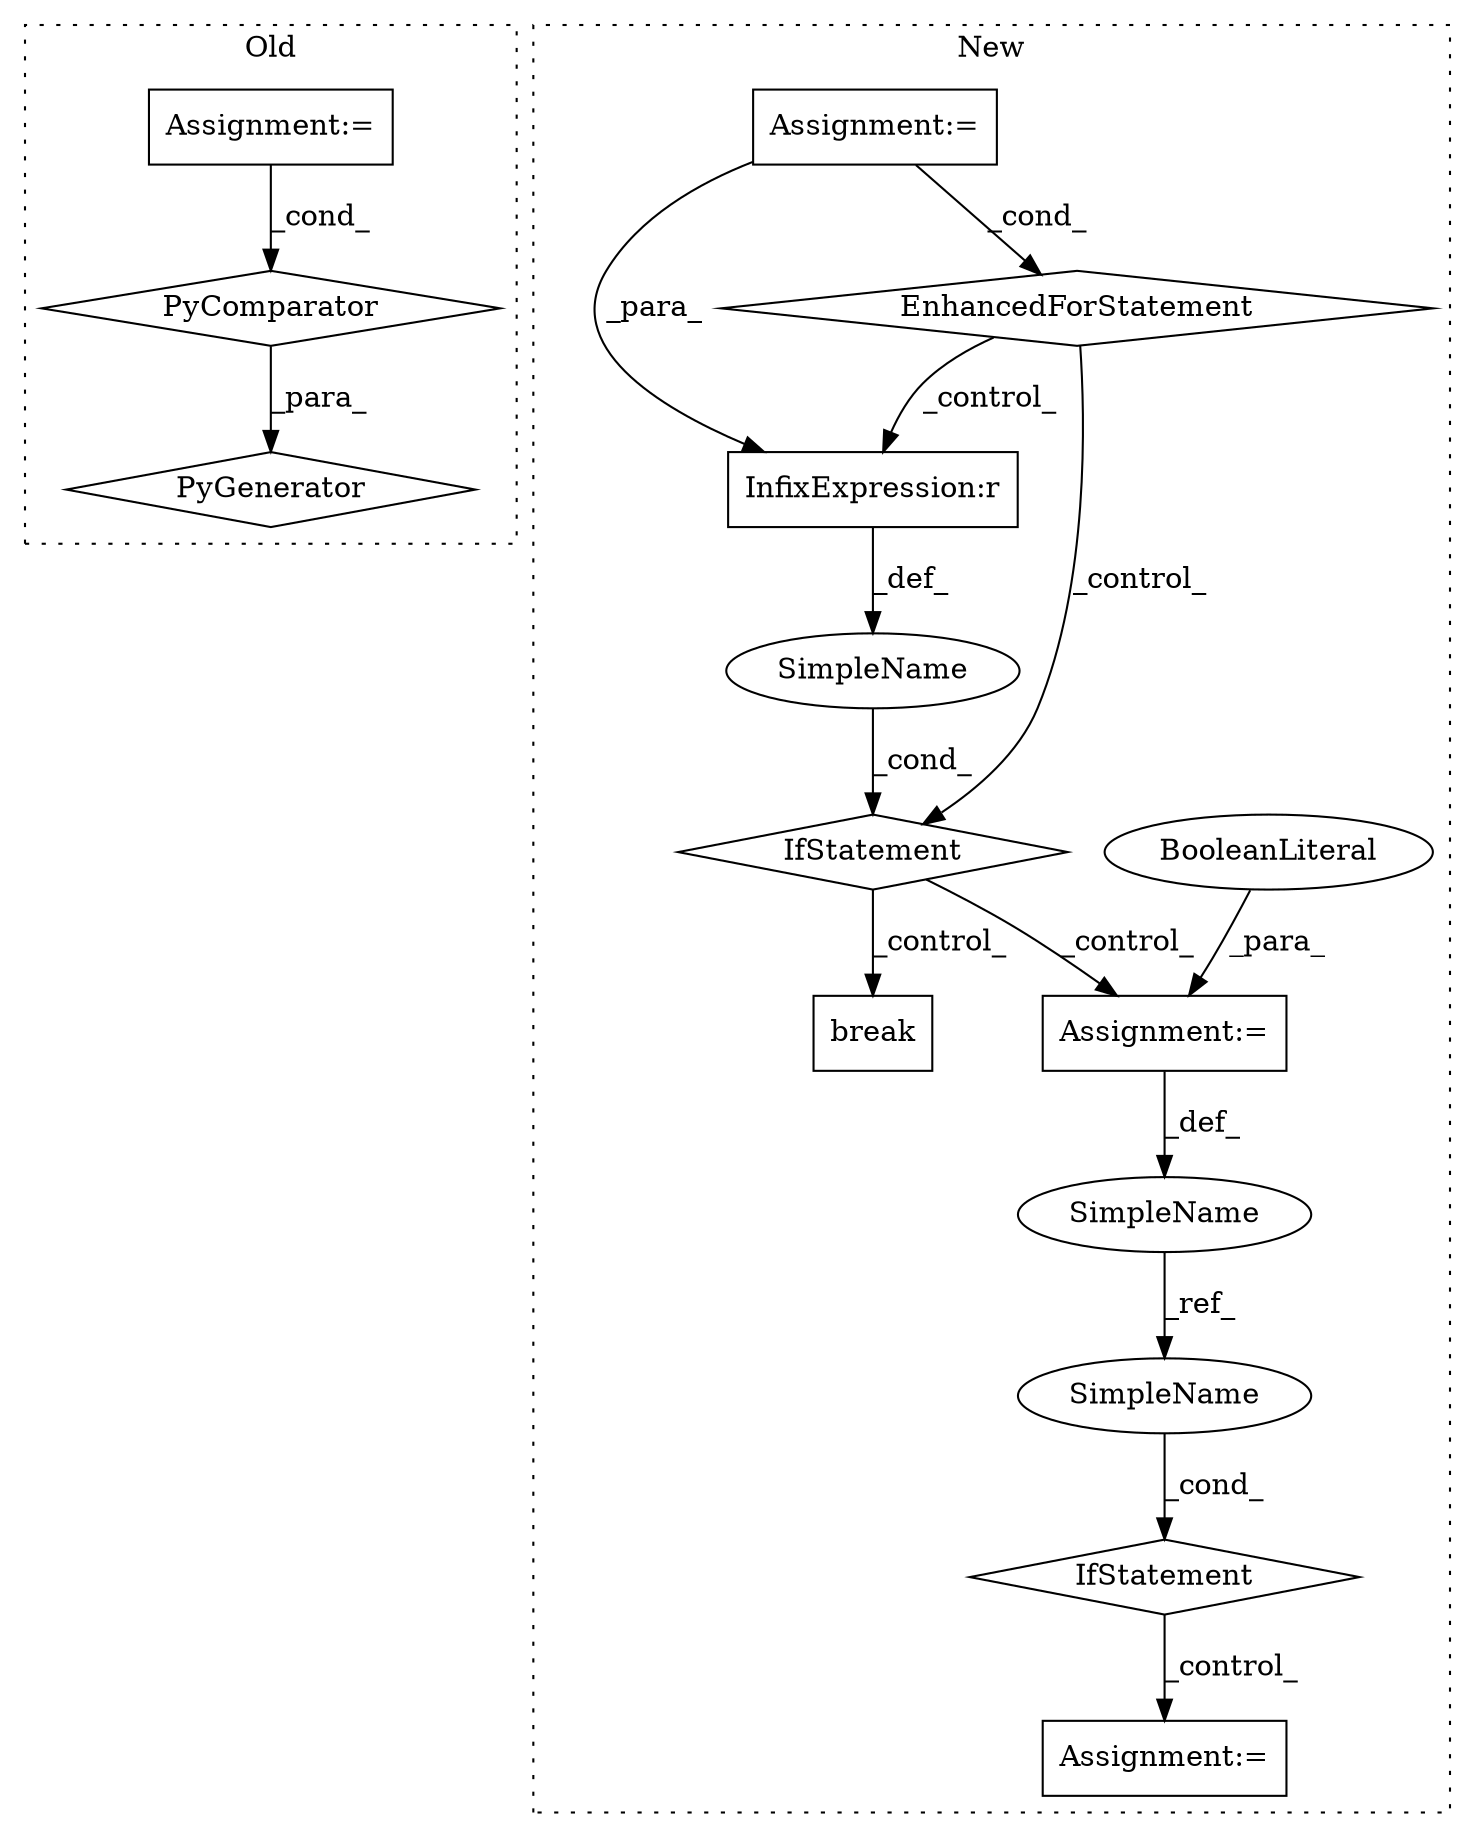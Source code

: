 digraph G {
subgraph cluster0 {
1 [label="PyComparator" a="113" s="2173" l="32" shape="diamond"];
7 [label="PyGenerator" a="107" s="2102" l="109" shape="diamond"];
9 [label="Assignment:=" a="7" s="2173" l="32" shape="box"];
label = "Old";
style="dotted";
}
subgraph cluster1 {
2 [label="break" a="10" s="2808" l="6" shape="box"];
3 [label="IfStatement" a="25" s="2747,2765" l="4,2" shape="diamond"];
4 [label="SimpleName" a="42" s="" l="" shape="ellipse"];
5 [label="InfixExpression:r" a="27" s="2755" l="4" shape="box"];
6 [label="EnhancedForStatement" a="70" s="2521,2625" l="61,2" shape="diamond"];
8 [label="Assignment:=" a="7" s="2788" l="1" shape="box"];
10 [label="BooleanLiteral" a="9" s="2789" l="5" shape="ellipse"];
11 [label="IfStatement" a="25" s="2851,2862" l="4,2" shape="diamond"];
12 [label="SimpleName" a="42" s="2781" l="7" shape="ellipse"];
13 [label="Assignment:=" a="7" s="2972,3066" l="57,2" shape="box"];
14 [label="Assignment:=" a="7" s="2521,2625" l="61,2" shape="box"];
15 [label="SimpleName" a="42" s="2855" l="7" shape="ellipse"];
label = "New";
style="dotted";
}
1 -> 7 [label="_para_"];
3 -> 2 [label="_control_"];
3 -> 8 [label="_control_"];
4 -> 3 [label="_cond_"];
5 -> 4 [label="_def_"];
6 -> 5 [label="_control_"];
6 -> 3 [label="_control_"];
8 -> 12 [label="_def_"];
9 -> 1 [label="_cond_"];
10 -> 8 [label="_para_"];
11 -> 13 [label="_control_"];
12 -> 15 [label="_ref_"];
14 -> 5 [label="_para_"];
14 -> 6 [label="_cond_"];
15 -> 11 [label="_cond_"];
}